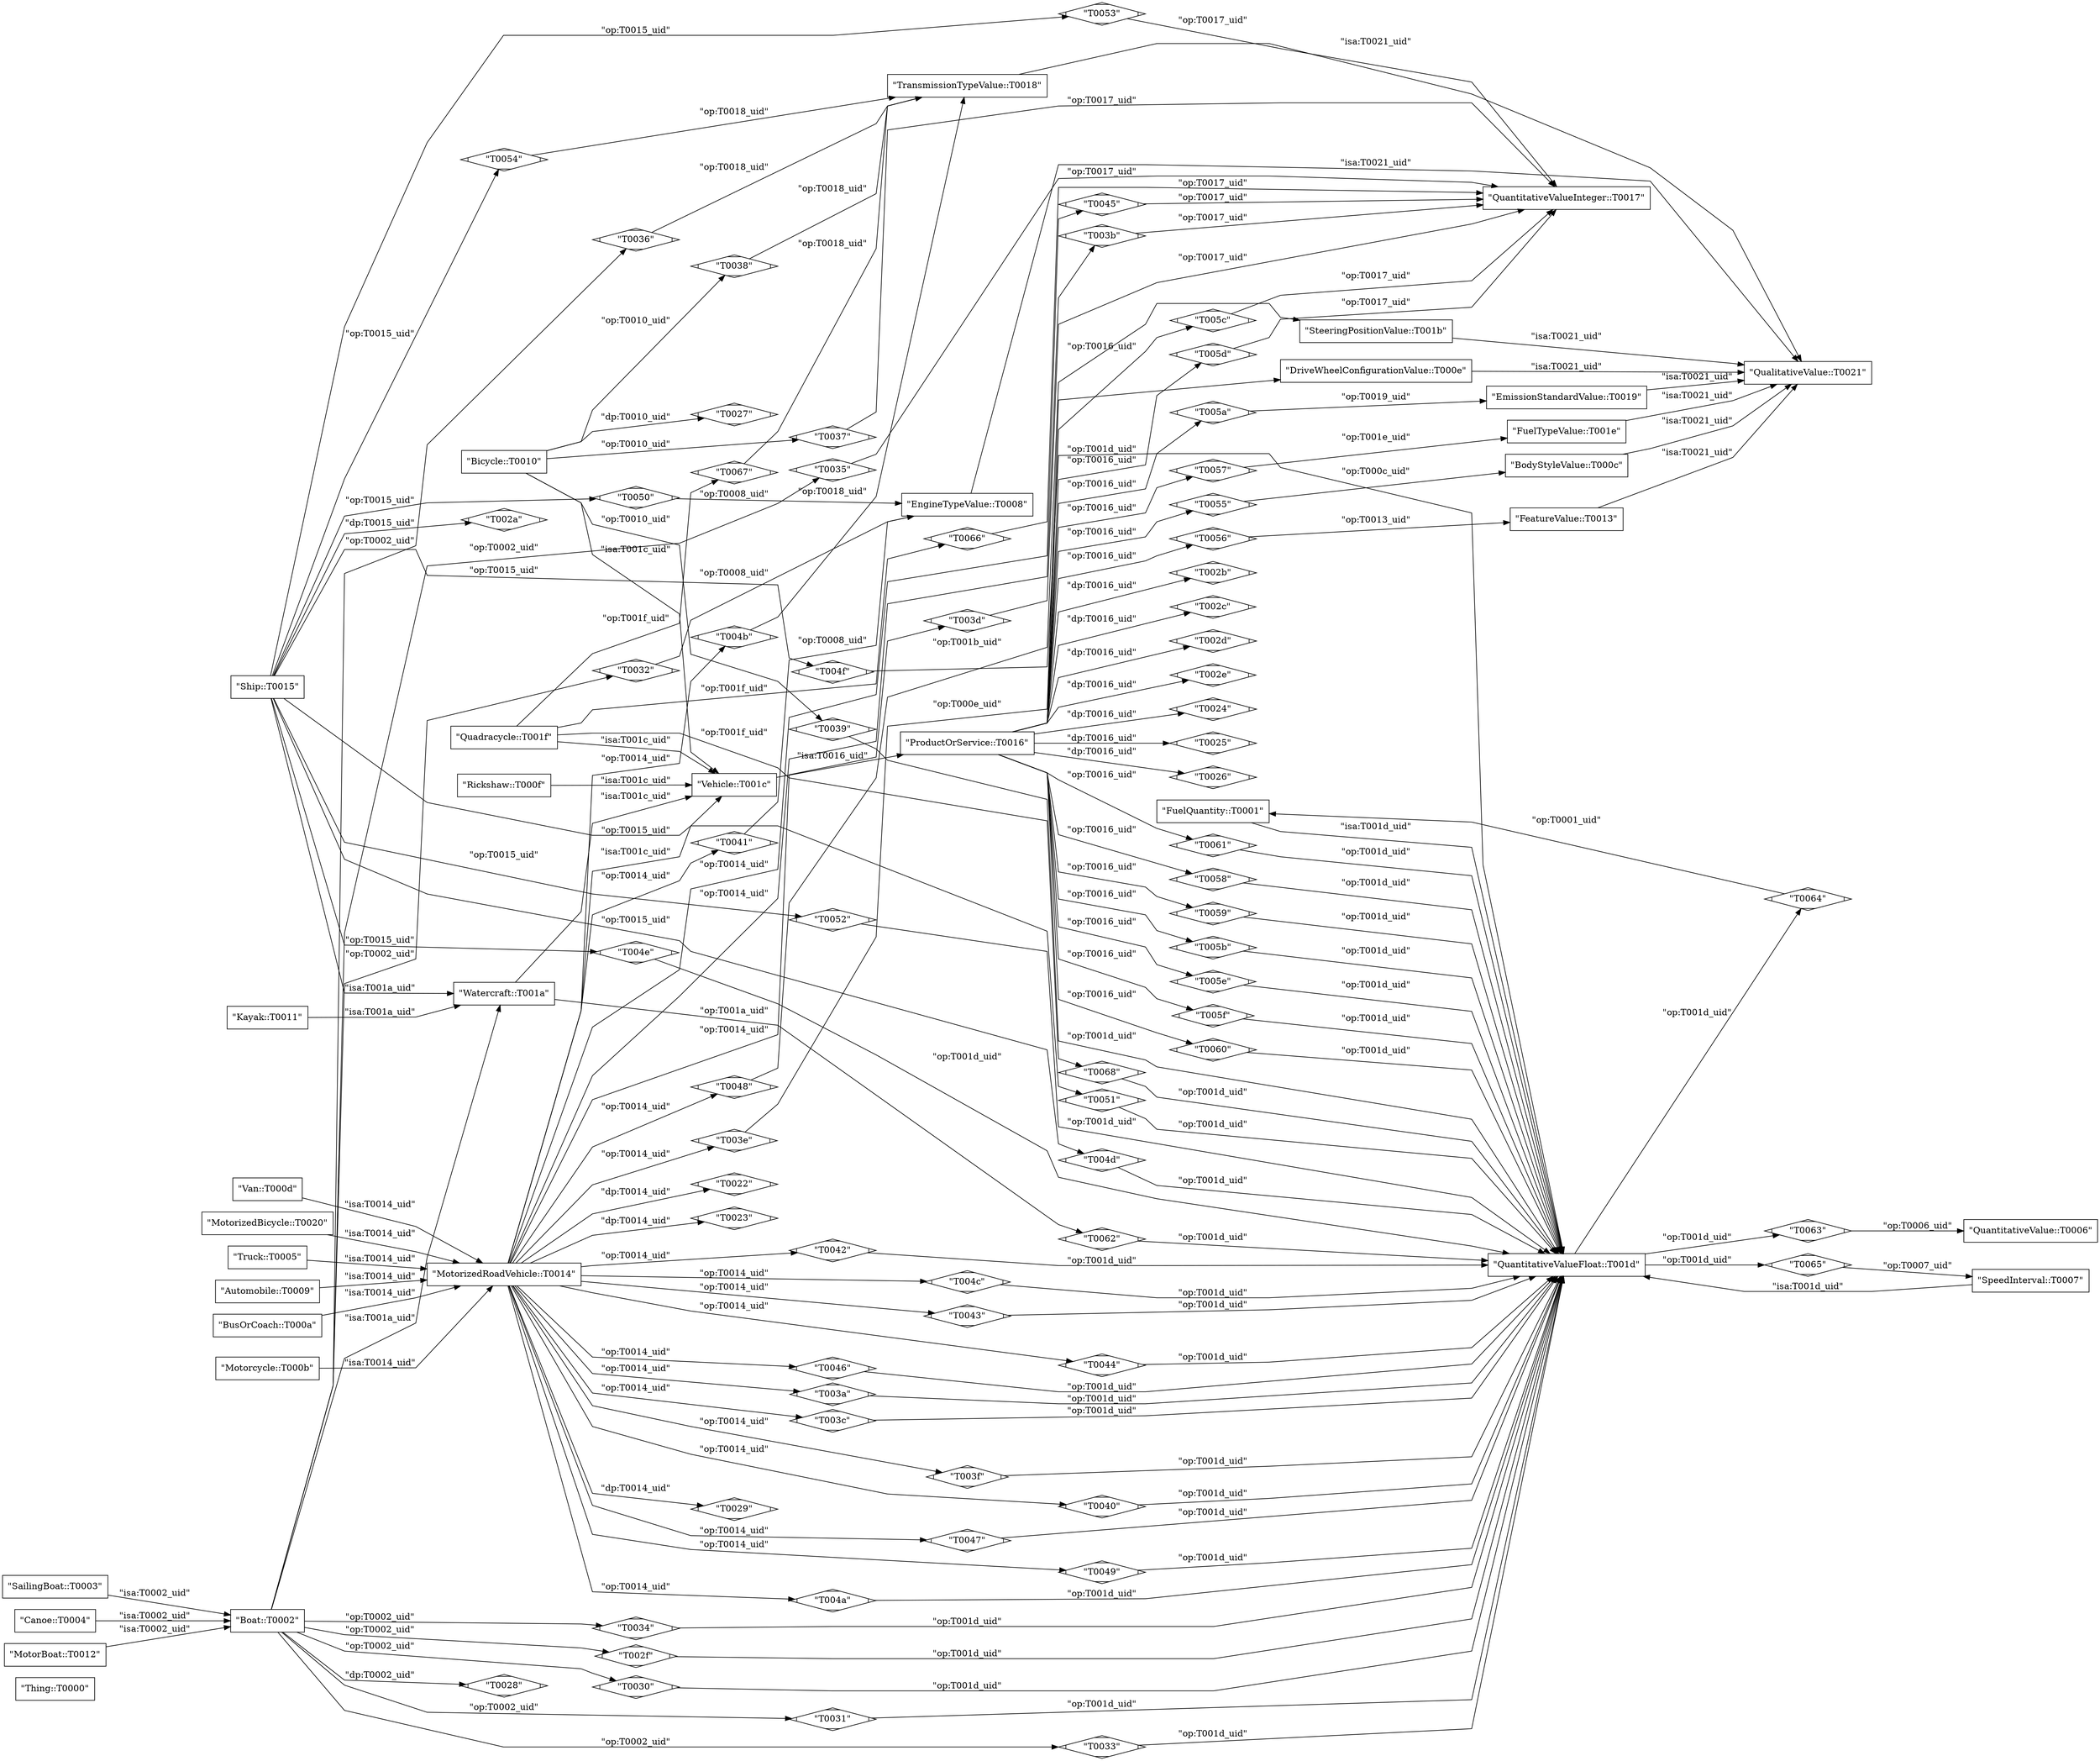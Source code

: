 digraph G {
  splines=polyline;
  rankdir=LR;
  "T0000" [ label="\"Thing::T0000\"" shape="box" ];
  "T0001" [ label="\"FuelQuantity::T0001\"" shape="box" ];
  "T0002" [ label="\"Boat::T0002\"" shape="box" ];
  "T0003" [ label="\"SailingBoat::T0003\"" shape="box" ];
  "T0004" [ label="\"Canoe::T0004\"" shape="box" ];
  "T0005" [ label="\"Truck::T0005\"" shape="box" ];
  "T0006" [ label="\"QuantitativeValue::T0006\"" shape="box" ];
  "T0007" [ label="\"SpeedInterval::T0007\"" shape="box" ];
  "T0008" [ label="\"EngineTypeValue::T0008\"" shape="box" ];
  "T0009" [ label="\"Automobile::T0009\"" shape="box" ];
  "T000a" [ label="\"BusOrCoach::T000a\"" shape="box" ];
  "T000b" [ label="\"Motorcycle::T000b\"" shape="box" ];
  "T000c" [ label="\"BodyStyleValue::T000c\"" shape="box" ];
  "T000d" [ label="\"Van::T000d\"" shape="box" ];
  "T000e" [ label="\"DriveWheelConfigurationValue::T000e\"" shape="box" ];
  "T000f" [ label="\"Rickshaw::T000f\"" shape="box" ];
  "T0010" [ label="\"Bicycle::T0010\"" shape="box" ];
  "T0011" [ label="\"Kayak::T0011\"" shape="box" ];
  "T0012" [ label="\"MotorBoat::T0012\"" shape="box" ];
  "T0013" [ label="\"FeatureValue::T0013\"" shape="box" ];
  "T0014" [ label="\"MotorizedRoadVehicle::T0014\"" shape="box" ];
  "T0015" [ label="\"Ship::T0015\"" shape="box" ];
  "T0016" [ label="\"ProductOrService::T0016\"" shape="box" ];
  "T0017" [ label="\"QuantitativeValueInteger::T0017\"" shape="box" ];
  "T0018" [ label="\"TransmissionTypeValue::T0018\"" shape="box" ];
  "T0019" [ label="\"EmissionStandardValue::T0019\"" shape="box" ];
  "T001a" [ label="\"Watercraft::T001a\"" shape="box" ];
  "T001b" [ label="\"SteeringPositionValue::T001b\"" shape="box" ];
  "T001c" [ label="\"Vehicle::T001c\"" shape="box" ];
  "T001d" [ label="\"QuantitativeValueFloat::T001d\"" shape="box" ];
  "T001e" [ label="\"FuelTypeValue::T001e\"" shape="box" ];
  "T001f" [ label="\"Quadracycle::T001f\"" shape="box" ];
  "T0020" [ label="\"MotorizedBicycle::T0020\"" shape="box" ];
  "T0021" [ label="\"QualitativeValue::T0021\"" shape="box" ];
  "T0022" [ label="\"T0022\"" shape="Mdiamond" ];
  "T0023" [ label="\"T0023\"" shape="Mdiamond" ];
  "T0024" [ label="\"T0024\"" shape="Mdiamond" ];
  "T0025" [ label="\"T0025\"" shape="Mdiamond" ];
  "T0026" [ label="\"T0026\"" shape="Mdiamond" ];
  "T0027" [ label="\"T0027\"" shape="Mdiamond" ];
  "T0028" [ label="\"T0028\"" shape="Mdiamond" ];
  "T0029" [ label="\"T0029\"" shape="Mdiamond" ];
  "T002a" [ label="\"T002a\"" shape="Mdiamond" ];
  "T002b" [ label="\"T002b\"" shape="Mdiamond" ];
  "T002c" [ label="\"T002c\"" shape="Mdiamond" ];
  "T002d" [ label="\"T002d\"" shape="Mdiamond" ];
  "T002e" [ label="\"T002e\"" shape="Mdiamond" ];
  "T002f" [ label="\"T002f\"" shape="Mdiamond" ];
  "T0030" [ label="\"T0030\"" shape="Mdiamond" ];
  "T0031" [ label="\"T0031\"" shape="Mdiamond" ];
  "T0032" [ label="\"T0032\"" shape="Mdiamond" ];
  "T0033" [ label="\"T0033\"" shape="Mdiamond" ];
  "T0034" [ label="\"T0034\"" shape="Mdiamond" ];
  "T0035" [ label="\"T0035\"" shape="Mdiamond" ];
  "T0036" [ label="\"T0036\"" shape="Mdiamond" ];
  "T0037" [ label="\"T0037\"" shape="Mdiamond" ];
  "T0038" [ label="\"T0038\"" shape="Mdiamond" ];
  "T0039" [ label="\"T0039\"" shape="Mdiamond" ];
  "T003a" [ label="\"T003a\"" shape="Mdiamond" ];
  "T003b" [ label="\"T003b\"" shape="Mdiamond" ];
  "T003c" [ label="\"T003c\"" shape="Mdiamond" ];
  "T003d" [ label="\"T003d\"" shape="Mdiamond" ];
  "T003e" [ label="\"T003e\"" shape="Mdiamond" ];
  "T003f" [ label="\"T003f\"" shape="Mdiamond" ];
  "T0040" [ label="\"T0040\"" shape="Mdiamond" ];
  "T0041" [ label="\"T0041\"" shape="Mdiamond" ];
  "T0042" [ label="\"T0042\"" shape="Mdiamond" ];
  "T0043" [ label="\"T0043\"" shape="Mdiamond" ];
  "T0044" [ label="\"T0044\"" shape="Mdiamond" ];
  "T0045" [ label="\"T0045\"" shape="Mdiamond" ];
  "T0046" [ label="\"T0046\"" shape="Mdiamond" ];
  "T0047" [ label="\"T0047\"" shape="Mdiamond" ];
  "T0048" [ label="\"T0048\"" shape="Mdiamond" ];
  "T0049" [ label="\"T0049\"" shape="Mdiamond" ];
  "T004a" [ label="\"T004a\"" shape="Mdiamond" ];
  "T004b" [ label="\"T004b\"" shape="Mdiamond" ];
  "T004c" [ label="\"T004c\"" shape="Mdiamond" ];
  "T004d" [ label="\"T004d\"" shape="Mdiamond" ];
  "T004e" [ label="\"T004e\"" shape="Mdiamond" ];
  "T004f" [ label="\"T004f\"" shape="Mdiamond" ];
  "T0050" [ label="\"T0050\"" shape="Mdiamond" ];
  "T0051" [ label="\"T0051\"" shape="Mdiamond" ];
  "T0052" [ label="\"T0052\"" shape="Mdiamond" ];
  "T0053" [ label="\"T0053\"" shape="Mdiamond" ];
  "T0054" [ label="\"T0054\"" shape="Mdiamond" ];
  "T0055" [ label="\"T0055\"" shape="Mdiamond" ];
  "T0056" [ label="\"T0056\"" shape="Mdiamond" ];
  "T0057" [ label="\"T0057\"" shape="Mdiamond" ];
  "T0058" [ label="\"T0058\"" shape="Mdiamond" ];
  "T0059" [ label="\"T0059\"" shape="Mdiamond" ];
  "T005a" [ label="\"T005a\"" shape="Mdiamond" ];
  "T005b" [ label="\"T005b\"" shape="Mdiamond" ];
  "T005c" [ label="\"T005c\"" shape="Mdiamond" ];
  "T005d" [ label="\"T005d\"" shape="Mdiamond" ];
  "T005e" [ label="\"T005e\"" shape="Mdiamond" ];
  "T005f" [ label="\"T005f\"" shape="Mdiamond" ];
  "T0060" [ label="\"T0060\"" shape="Mdiamond" ];
  "T0061" [ label="\"T0061\"" shape="Mdiamond" ];
  "T0062" [ label="\"T0062\"" shape="Mdiamond" ];
  "T0063" [ label="\"T0063\"" shape="Mdiamond" ];
  "T0064" [ label="\"T0064\"" shape="Mdiamond" ];
  "T0065" [ label="\"T0065\"" shape="Mdiamond" ];
  "T0066" [ label="\"T0066\"" shape="Mdiamond" ];
  "T0067" [ label="\"T0067\"" shape="Mdiamond" ];
  "T0068" [ label="\"T0068\"" shape="Mdiamond" ];
  "T000b" -> "T0014" [ label="\"isa:T0014_uid\"" ];
  "T001f" -> "T001c" [ label="\"isa:T001c_uid\"" ];
  "T0002" -> "T001a" [ label="\"isa:T001a_uid\"" ];
  "T000a" -> "T0014" [ label="\"isa:T0014_uid\"" ];
  "T0009" -> "T0014" [ label="\"isa:T0014_uid\"" ];
  "T0020" -> "T0014" [ label="\"isa:T0014_uid\"" ];
  "T001c" -> "T0016" [ label="\"isa:T0016_uid\"" ];
  "T0015" -> "T001a" [ label="\"isa:T001a_uid\"" ];
  "T000f" -> "T001c" [ label="\"isa:T001c_uid\"" ];
  "T0010" -> "T001c" [ label="\"isa:T001c_uid\"" ];
  "T000d" -> "T0014" [ label="\"isa:T0014_uid\"" ];
  "T0008" -> "T0021" [ label="\"isa:T0021_uid\"" ];
  "T001a" -> "T001c" [ label="\"isa:T001c_uid\"" ];
  "T0001" -> "T001d" [ label="\"isa:T001d_uid\"" ];
  "T0019" -> "T0021" [ label="\"isa:T0021_uid\"" ];
  "T001e" -> "T0021" [ label="\"isa:T0021_uid\"" ];
  "T001b" -> "T0021" [ label="\"isa:T0021_uid\"" ];
  "T000e" -> "T0021" [ label="\"isa:T0021_uid\"" ];
  "T0014" -> "T001c" [ label="\"isa:T001c_uid\"" ];
  "T0005" -> "T0014" [ label="\"isa:T0014_uid\"" ];
  "T0003" -> "T0002" [ label="\"isa:T0002_uid\"" ];
  "T0004" -> "T0002" [ label="\"isa:T0002_uid\"" ];
  "T0012" -> "T0002" [ label="\"isa:T0002_uid\"" ];
  "T0011" -> "T001a" [ label="\"isa:T001a_uid\"" ];
  "T000c" -> "T0021" [ label="\"isa:T0021_uid\"" ];
  "T0007" -> "T001d" [ label="\"isa:T001d_uid\"" ];
  "T0018" -> "T0021" [ label="\"isa:T0021_uid\"" ];
  "T0013" -> "T0021" [ label="\"isa:T0021_uid\"" ];
  "T0014" -> "T0022" [ label="\"dp:T0014_uid\"" ];
  "T0014" -> "T0023" [ label="\"dp:T0014_uid\"" ];
  "T0016" -> "T0024" [ label="\"dp:T0016_uid\"" ];
  "T0016" -> "T0025" [ label="\"dp:T0016_uid\"" ];
  "T0016" -> "T0026" [ label="\"dp:T0016_uid\"" ];
  "T0010" -> "T0027" [ label="\"dp:T0010_uid\"" ];
  "T0002" -> "T0028" [ label="\"dp:T0002_uid\"" ];
  "T0014" -> "T0029" [ label="\"dp:T0014_uid\"" ];
  "T0015" -> "T002a" [ label="\"dp:T0015_uid\"" ];
  "T0016" -> "T002b" [ label="\"dp:T0016_uid\"" ];
  "T0016" -> "T002c" [ label="\"dp:T0016_uid\"" ];
  "T0016" -> "T002d" [ label="\"dp:T0016_uid\"" ];
  "T0016" -> "T002e" [ label="\"dp:T0016_uid\"" ];
  "T0002" -> "T002f" [ label="\"op:T0002_uid\"" ];
  "T002f" -> "T001d" [ label="\"op:T001d_uid\"" ];
  "T0002" -> "T0030" [ label="\"op:T0002_uid\"" ];
  "T0030" -> "T001d" [ label="\"op:T001d_uid\"" ];
  "T0002" -> "T0031" [ label="\"op:T0002_uid\"" ];
  "T0031" -> "T001d" [ label="\"op:T001d_uid\"" ];
  "T0002" -> "T0032" [ label="\"op:T0002_uid\"" ];
  "T0032" -> "T0008" [ label="\"op:T0008_uid\"" ];
  "T0002" -> "T0033" [ label="\"op:T0002_uid\"" ];
  "T0033" -> "T001d" [ label="\"op:T001d_uid\"" ];
  "T0002" -> "T0034" [ label="\"op:T0002_uid\"" ];
  "T0034" -> "T001d" [ label="\"op:T001d_uid\"" ];
  "T0002" -> "T0035" [ label="\"op:T0002_uid\"" ];
  "T0035" -> "T0017" [ label="\"op:T0017_uid\"" ];
  "T0002" -> "T0036" [ label="\"op:T0002_uid\"" ];
  "T0036" -> "T0018" [ label="\"op:T0018_uid\"" ];
  "T0010" -> "T0037" [ label="\"op:T0010_uid\"" ];
  "T0037" -> "T0017" [ label="\"op:T0017_uid\"" ];
  "T0010" -> "T0038" [ label="\"op:T0010_uid\"" ];
  "T0038" -> "T0018" [ label="\"op:T0018_uid\"" ];
  "T0010" -> "T0039" [ label="\"op:T0010_uid\"" ];
  "T0039" -> "T001d" [ label="\"op:T001d_uid\"" ];
  "T0014" -> "T003a" [ label="\"op:T0014_uid\"" ];
  "T003a" -> "T001d" [ label="\"op:T001d_uid\"" ];
  "T0014" -> "T003b" [ label="\"op:T0014_uid\"" ];
  "T003b" -> "T0017" [ label="\"op:T0017_uid\"" ];
  "T0014" -> "T003c" [ label="\"op:T0014_uid\"" ];
  "T003c" -> "T001d" [ label="\"op:T001d_uid\"" ];
  "T0014" -> "T003d" [ label="\"op:T0014_uid\"" ];
  "T003d" -> "T0017" [ label="\"op:T0017_uid\"" ];
  "T0014" -> "T003e" [ label="\"op:T0014_uid\"" ];
  "T003e" -> "T000e" [ label="\"op:T000e_uid\"" ];
  "T0014" -> "T003f" [ label="\"op:T0014_uid\"" ];
  "T003f" -> "T001d" [ label="\"op:T001d_uid\"" ];
  "T0014" -> "T0040" [ label="\"op:T0014_uid\"" ];
  "T0040" -> "T001d" [ label="\"op:T001d_uid\"" ];
  "T0014" -> "T0041" [ label="\"op:T0014_uid\"" ];
  "T0041" -> "T0008" [ label="\"op:T0008_uid\"" ];
  "T0014" -> "T0042" [ label="\"op:T0014_uid\"" ];
  "T0042" -> "T001d" [ label="\"op:T001d_uid\"" ];
  "T0014" -> "T0043" [ label="\"op:T0014_uid\"" ];
  "T0043" -> "T001d" [ label="\"op:T001d_uid\"" ];
  "T0014" -> "T0044" [ label="\"op:T0014_uid\"" ];
  "T0044" -> "T001d" [ label="\"op:T001d_uid\"" ];
  "T0014" -> "T0045" [ label="\"op:T0014_uid\"" ];
  "T0045" -> "T0017" [ label="\"op:T0017_uid\"" ];
  "T0014" -> "T0046" [ label="\"op:T0014_uid\"" ];
  "T0046" -> "T001d" [ label="\"op:T001d_uid\"" ];
  "T0014" -> "T0047" [ label="\"op:T0014_uid\"" ];
  "T0047" -> "T001d" [ label="\"op:T001d_uid\"" ];
  "T0014" -> "T0048" [ label="\"op:T0014_uid\"" ];
  "T0048" -> "T001b" [ label="\"op:T001b_uid\"" ];
  "T0014" -> "T0049" [ label="\"op:T0014_uid\"" ];
  "T0049" -> "T001d" [ label="\"op:T001d_uid\"" ];
  "T0014" -> "T004a" [ label="\"op:T0014_uid\"" ];
  "T004a" -> "T001d" [ label="\"op:T001d_uid\"" ];
  "T0014" -> "T004b" [ label="\"op:T0014_uid\"" ];
  "T004b" -> "T0018" [ label="\"op:T0018_uid\"" ];
  "T0014" -> "T004c" [ label="\"op:T0014_uid\"" ];
  "T004c" -> "T001d" [ label="\"op:T001d_uid\"" ];
  "T0015" -> "T004d" [ label="\"op:T0015_uid\"" ];
  "T004d" -> "T001d" [ label="\"op:T001d_uid\"" ];
  "T0015" -> "T004e" [ label="\"op:T0015_uid\"" ];
  "T004e" -> "T001d" [ label="\"op:T001d_uid\"" ];
  "T0015" -> "T004f" [ label="\"op:T0015_uid\"" ];
  "T004f" -> "T001d" [ label="\"op:T001d_uid\"" ];
  "T0015" -> "T0050" [ label="\"op:T0015_uid\"" ];
  "T0050" -> "T0008" [ label="\"op:T0008_uid\"" ];
  "T0015" -> "T0051" [ label="\"op:T0015_uid\"" ];
  "T0051" -> "T001d" [ label="\"op:T001d_uid\"" ];
  "T0015" -> "T0052" [ label="\"op:T0015_uid\"" ];
  "T0052" -> "T001d" [ label="\"op:T001d_uid\"" ];
  "T0015" -> "T0053" [ label="\"op:T0015_uid\"" ];
  "T0053" -> "T0017" [ label="\"op:T0017_uid\"" ];
  "T0015" -> "T0054" [ label="\"op:T0015_uid\"" ];
  "T0054" -> "T0018" [ label="\"op:T0018_uid\"" ];
  "T0016" -> "T0055" [ label="\"op:T0016_uid\"" ];
  "T0055" -> "T000c" [ label="\"op:T000c_uid\"" ];
  "T0016" -> "T0056" [ label="\"op:T0016_uid\"" ];
  "T0056" -> "T0013" [ label="\"op:T0013_uid\"" ];
  "T0016" -> "T0057" [ label="\"op:T0016_uid\"" ];
  "T0057" -> "T001e" [ label="\"op:T001e_uid\"" ];
  "T0016" -> "T0058" [ label="\"op:T0016_uid\"" ];
  "T0058" -> "T001d" [ label="\"op:T001d_uid\"" ];
  "T0016" -> "T0059" [ label="\"op:T0016_uid\"" ];
  "T0059" -> "T001d" [ label="\"op:T001d_uid\"" ];
  "T0016" -> "T005a" [ label="\"op:T0016_uid\"" ];
  "T005a" -> "T0019" [ label="\"op:T0019_uid\"" ];
  "T0016" -> "T005b" [ label="\"op:T0016_uid\"" ];
  "T005b" -> "T001d" [ label="\"op:T001d_uid\"" ];
  "T0016" -> "T005c" [ label="\"op:T0016_uid\"" ];
  "T005c" -> "T0017" [ label="\"op:T0017_uid\"" ];
  "T0016" -> "T005d" [ label="\"op:T0016_uid\"" ];
  "T005d" -> "T0017" [ label="\"op:T0017_uid\"" ];
  "T0016" -> "T005e" [ label="\"op:T0016_uid\"" ];
  "T005e" -> "T001d" [ label="\"op:T001d_uid\"" ];
  "T0016" -> "T005f" [ label="\"op:T0016_uid\"" ];
  "T005f" -> "T001d" [ label="\"op:T001d_uid\"" ];
  "T0016" -> "T0060" [ label="\"op:T0016_uid\"" ];
  "T0060" -> "T001d" [ label="\"op:T001d_uid\"" ];
  "T0016" -> "T0061" [ label="\"op:T0016_uid\"" ];
  "T0061" -> "T001d" [ label="\"op:T001d_uid\"" ];
  "T001a" -> "T0062" [ label="\"op:T001a_uid\"" ];
  "T0062" -> "T001d" [ label="\"op:T001d_uid\"" ];
  "T001d" -> "T0063" [ label="\"op:T001d_uid\"" ];
  "T0063" -> "T0006" [ label="\"op:T0006_uid\"" ];
  "T001d" -> "T0064" [ label="\"op:T001d_uid\"" ];
  "T0064" -> "T0001" [ label="\"op:T0001_uid\"" ];
  "T001d" -> "T0065" [ label="\"op:T001d_uid\"" ];
  "T0065" -> "T0007" [ label="\"op:T0007_uid\"" ];
  "T001f" -> "T0066" [ label="\"op:T001f_uid\"" ];
  "T0066" -> "T0017" [ label="\"op:T0017_uid\"" ];
  "T001f" -> "T0067" [ label="\"op:T001f_uid\"" ];
  "T0067" -> "T0018" [ label="\"op:T0018_uid\"" ];
  "T001f" -> "T0068" [ label="\"op:T001f_uid\"" ];
  "T0068" -> "T001d" [ label="\"op:T001d_uid\"" ];
}
